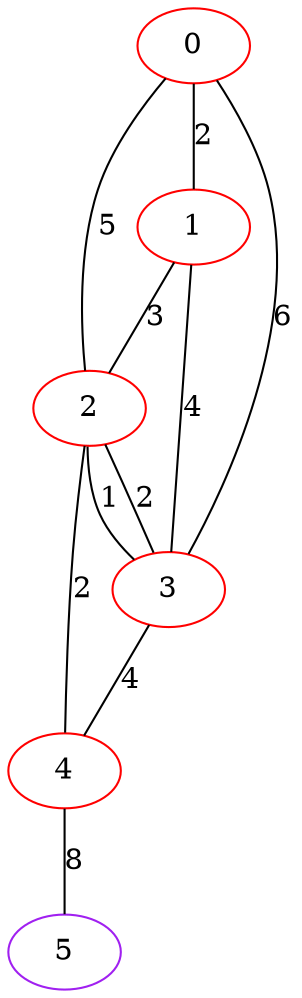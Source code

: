 graph "" {
0 [color=red, weight=1];
1 [color=red, weight=1];
2 [color=red, weight=1];
3 [color=red, weight=1];
4 [color=red, weight=1];
5 [color=purple, weight=4];
0 -- 1  [key=0, label=2];
0 -- 2  [key=0, label=5];
0 -- 3  [key=0, label=6];
1 -- 2  [key=0, label=3];
1 -- 3  [key=0, label=4];
2 -- 3  [key=0, label=2];
2 -- 3  [key=1, label=1];
2 -- 4  [key=0, label=2];
3 -- 4  [key=0, label=4];
4 -- 5  [key=0, label=8];
}
